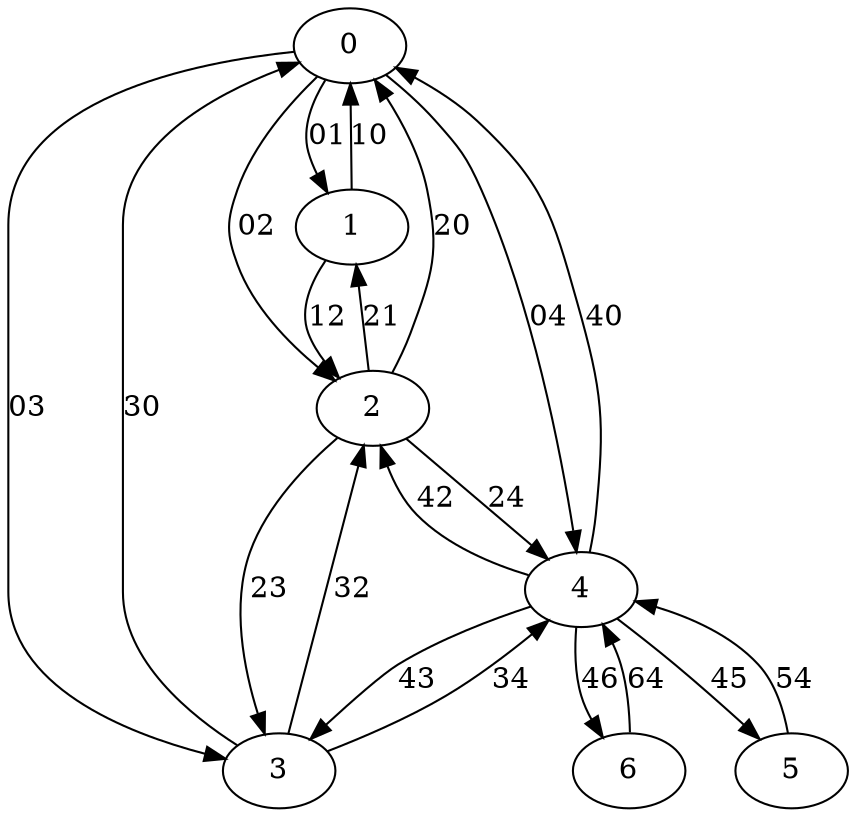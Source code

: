 digraph A {
	0 -> 1 [label = "01"];
	0 -> 2 [label = "02"];
	0 -> 3 [label = "03"];
	0 -> 4 [label = "04"];
	1 -> 0 [label = "10"];
	1 -> 2 [label = "12"];
	2 -> 0 [label = "20"];
	2 -> 1 [label = "21"];
	2 -> 3 [label = "23"];
	2 -> 4 [label = "24"];
	3 -> 0 [label = "30"];
	3 -> 2 [label = "32"];
	3 -> 4 [label = "34"];
	4 -> 0 [label = "40"];
	4 -> 2 [label = "42"];
	4 -> 3 [label = "43"];
	4 -> 5 [label = "45"];
	4 -> 6 [label = "46"];
	5 -> 4 [label = "54"];
	6 -> 4 [label = "64"];
}